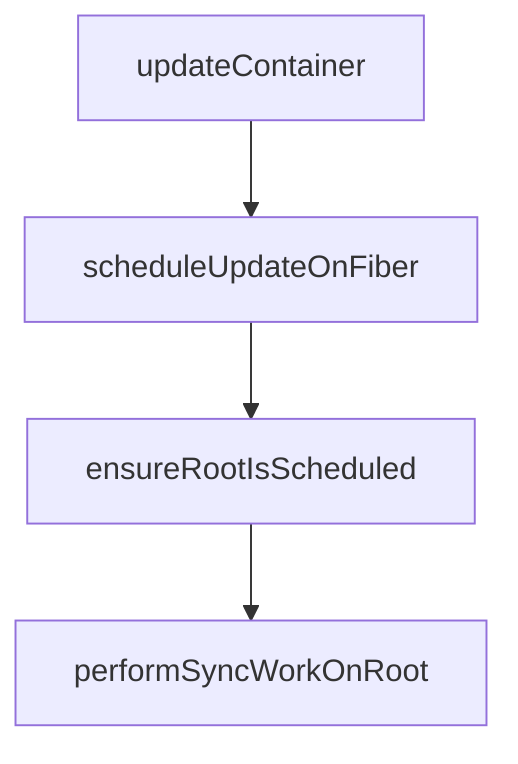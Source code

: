 graph TD;

updateContainer --> scheduleUpdateOnFiber;

scheduleUpdateOnFiber --> ensureRootIsScheduled;

ensureRootIsScheduled --> performSyncWorkOnRoot;